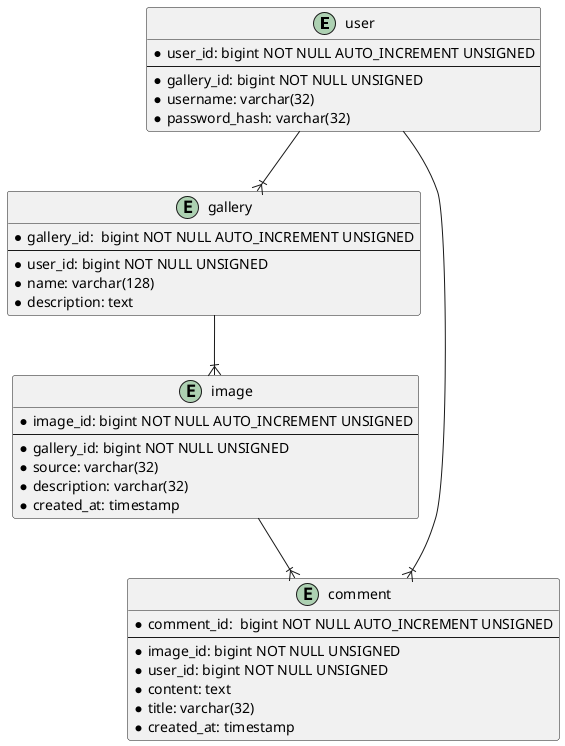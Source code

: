 @startuml Gallery
entity user {
  * user_id: bigint NOT NULL AUTO_INCREMENT UNSIGNED
  --
  * gallery_id: bigint NOT NULL UNSIGNED
  * username: varchar(32)
  * password_hash: varchar(32)
}

entity gallery {
  * gallery_id:  bigint NOT NULL AUTO_INCREMENT UNSIGNED
  --
  * user_id: bigint NOT NULL UNSIGNED
  * name: varchar(128)
  * description: text
}

entity image {
  * image_id: bigint NOT NULL AUTO_INCREMENT UNSIGNED
  --
  * gallery_id: bigint NOT NULL UNSIGNED
  * source: varchar(32)
  * description: varchar(32)
  * created_at: timestamp
}

entity comment{
  * comment_id:  bigint NOT NULL AUTO_INCREMENT UNSIGNED
  --
  * image_id: bigint NOT NULL UNSIGNED
  * user_id: bigint NOT NULL UNSIGNED
  * content: text
  * title: varchar(32)
  * created_at: timestamp
}

user    --|{ gallery
user    --|{ comment
gallery --|{ image
image   --|{ comment


@enduml
